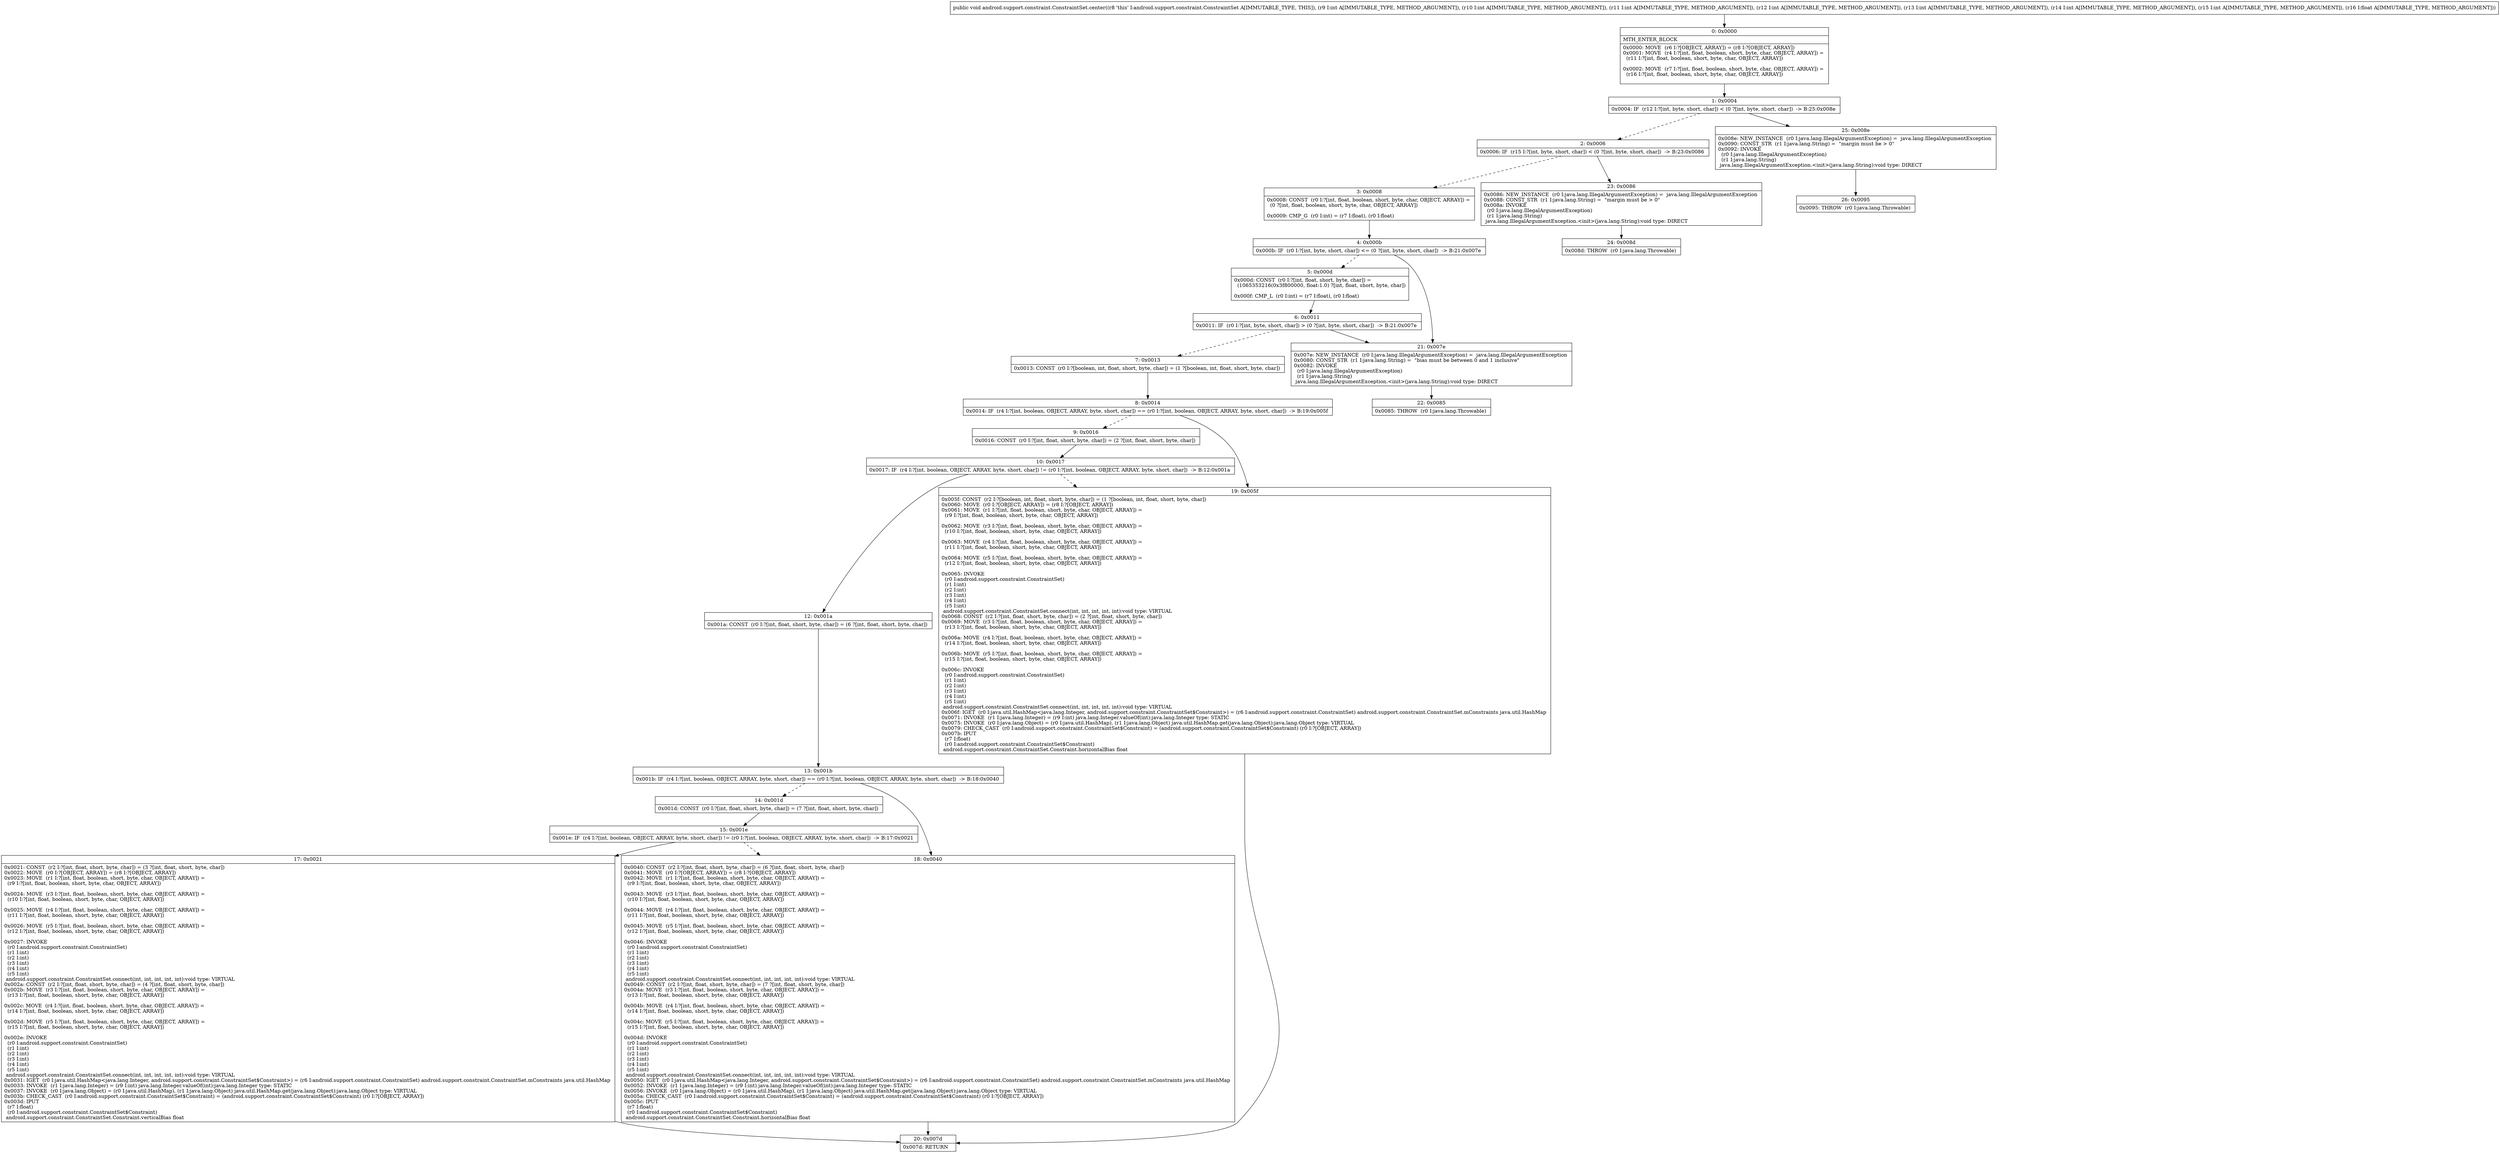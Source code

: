 digraph "CFG forandroid.support.constraint.ConstraintSet.center(IIIIIIIF)V" {
Node_0 [shape=record,label="{0\:\ 0x0000|MTH_ENTER_BLOCK\l|0x0000: MOVE  (r6 I:?[OBJECT, ARRAY]) = (r8 I:?[OBJECT, ARRAY]) \l0x0001: MOVE  (r4 I:?[int, float, boolean, short, byte, char, OBJECT, ARRAY]) = \l  (r11 I:?[int, float, boolean, short, byte, char, OBJECT, ARRAY])\l \l0x0002: MOVE  (r7 I:?[int, float, boolean, short, byte, char, OBJECT, ARRAY]) = \l  (r16 I:?[int, float, boolean, short, byte, char, OBJECT, ARRAY])\l \l}"];
Node_1 [shape=record,label="{1\:\ 0x0004|0x0004: IF  (r12 I:?[int, byte, short, char]) \< (0 ?[int, byte, short, char])  \-\> B:25:0x008e \l}"];
Node_2 [shape=record,label="{2\:\ 0x0006|0x0006: IF  (r15 I:?[int, byte, short, char]) \< (0 ?[int, byte, short, char])  \-\> B:23:0x0086 \l}"];
Node_3 [shape=record,label="{3\:\ 0x0008|0x0008: CONST  (r0 I:?[int, float, boolean, short, byte, char, OBJECT, ARRAY]) = \l  (0 ?[int, float, boolean, short, byte, char, OBJECT, ARRAY])\l \l0x0009: CMP_G  (r0 I:int) = (r7 I:float), (r0 I:float) \l}"];
Node_4 [shape=record,label="{4\:\ 0x000b|0x000b: IF  (r0 I:?[int, byte, short, char]) \<= (0 ?[int, byte, short, char])  \-\> B:21:0x007e \l}"];
Node_5 [shape=record,label="{5\:\ 0x000d|0x000d: CONST  (r0 I:?[int, float, short, byte, char]) = \l  (1065353216(0x3f800000, float:1.0) ?[int, float, short, byte, char])\l \l0x000f: CMP_L  (r0 I:int) = (r7 I:float), (r0 I:float) \l}"];
Node_6 [shape=record,label="{6\:\ 0x0011|0x0011: IF  (r0 I:?[int, byte, short, char]) \> (0 ?[int, byte, short, char])  \-\> B:21:0x007e \l}"];
Node_7 [shape=record,label="{7\:\ 0x0013|0x0013: CONST  (r0 I:?[boolean, int, float, short, byte, char]) = (1 ?[boolean, int, float, short, byte, char]) \l}"];
Node_8 [shape=record,label="{8\:\ 0x0014|0x0014: IF  (r4 I:?[int, boolean, OBJECT, ARRAY, byte, short, char]) == (r0 I:?[int, boolean, OBJECT, ARRAY, byte, short, char])  \-\> B:19:0x005f \l}"];
Node_9 [shape=record,label="{9\:\ 0x0016|0x0016: CONST  (r0 I:?[int, float, short, byte, char]) = (2 ?[int, float, short, byte, char]) \l}"];
Node_10 [shape=record,label="{10\:\ 0x0017|0x0017: IF  (r4 I:?[int, boolean, OBJECT, ARRAY, byte, short, char]) != (r0 I:?[int, boolean, OBJECT, ARRAY, byte, short, char])  \-\> B:12:0x001a \l}"];
Node_12 [shape=record,label="{12\:\ 0x001a|0x001a: CONST  (r0 I:?[int, float, short, byte, char]) = (6 ?[int, float, short, byte, char]) \l}"];
Node_13 [shape=record,label="{13\:\ 0x001b|0x001b: IF  (r4 I:?[int, boolean, OBJECT, ARRAY, byte, short, char]) == (r0 I:?[int, boolean, OBJECT, ARRAY, byte, short, char])  \-\> B:18:0x0040 \l}"];
Node_14 [shape=record,label="{14\:\ 0x001d|0x001d: CONST  (r0 I:?[int, float, short, byte, char]) = (7 ?[int, float, short, byte, char]) \l}"];
Node_15 [shape=record,label="{15\:\ 0x001e|0x001e: IF  (r4 I:?[int, boolean, OBJECT, ARRAY, byte, short, char]) != (r0 I:?[int, boolean, OBJECT, ARRAY, byte, short, char])  \-\> B:17:0x0021 \l}"];
Node_17 [shape=record,label="{17\:\ 0x0021|0x0021: CONST  (r2 I:?[int, float, short, byte, char]) = (3 ?[int, float, short, byte, char]) \l0x0022: MOVE  (r0 I:?[OBJECT, ARRAY]) = (r8 I:?[OBJECT, ARRAY]) \l0x0023: MOVE  (r1 I:?[int, float, boolean, short, byte, char, OBJECT, ARRAY]) = \l  (r9 I:?[int, float, boolean, short, byte, char, OBJECT, ARRAY])\l \l0x0024: MOVE  (r3 I:?[int, float, boolean, short, byte, char, OBJECT, ARRAY]) = \l  (r10 I:?[int, float, boolean, short, byte, char, OBJECT, ARRAY])\l \l0x0025: MOVE  (r4 I:?[int, float, boolean, short, byte, char, OBJECT, ARRAY]) = \l  (r11 I:?[int, float, boolean, short, byte, char, OBJECT, ARRAY])\l \l0x0026: MOVE  (r5 I:?[int, float, boolean, short, byte, char, OBJECT, ARRAY]) = \l  (r12 I:?[int, float, boolean, short, byte, char, OBJECT, ARRAY])\l \l0x0027: INVOKE  \l  (r0 I:android.support.constraint.ConstraintSet)\l  (r1 I:int)\l  (r2 I:int)\l  (r3 I:int)\l  (r4 I:int)\l  (r5 I:int)\l android.support.constraint.ConstraintSet.connect(int, int, int, int, int):void type: VIRTUAL \l0x002a: CONST  (r2 I:?[int, float, short, byte, char]) = (4 ?[int, float, short, byte, char]) \l0x002b: MOVE  (r3 I:?[int, float, boolean, short, byte, char, OBJECT, ARRAY]) = \l  (r13 I:?[int, float, boolean, short, byte, char, OBJECT, ARRAY])\l \l0x002c: MOVE  (r4 I:?[int, float, boolean, short, byte, char, OBJECT, ARRAY]) = \l  (r14 I:?[int, float, boolean, short, byte, char, OBJECT, ARRAY])\l \l0x002d: MOVE  (r5 I:?[int, float, boolean, short, byte, char, OBJECT, ARRAY]) = \l  (r15 I:?[int, float, boolean, short, byte, char, OBJECT, ARRAY])\l \l0x002e: INVOKE  \l  (r0 I:android.support.constraint.ConstraintSet)\l  (r1 I:int)\l  (r2 I:int)\l  (r3 I:int)\l  (r4 I:int)\l  (r5 I:int)\l android.support.constraint.ConstraintSet.connect(int, int, int, int, int):void type: VIRTUAL \l0x0031: IGET  (r0 I:java.util.HashMap\<java.lang.Integer, android.support.constraint.ConstraintSet$Constraint\>) = (r6 I:android.support.constraint.ConstraintSet) android.support.constraint.ConstraintSet.mConstraints java.util.HashMap \l0x0033: INVOKE  (r1 I:java.lang.Integer) = (r9 I:int) java.lang.Integer.valueOf(int):java.lang.Integer type: STATIC \l0x0037: INVOKE  (r0 I:java.lang.Object) = (r0 I:java.util.HashMap), (r1 I:java.lang.Object) java.util.HashMap.get(java.lang.Object):java.lang.Object type: VIRTUAL \l0x003b: CHECK_CAST  (r0 I:android.support.constraint.ConstraintSet$Constraint) = (android.support.constraint.ConstraintSet$Constraint) (r0 I:?[OBJECT, ARRAY]) \l0x003d: IPUT  \l  (r7 I:float)\l  (r0 I:android.support.constraint.ConstraintSet$Constraint)\l android.support.constraint.ConstraintSet.Constraint.verticalBias float \l}"];
Node_18 [shape=record,label="{18\:\ 0x0040|0x0040: CONST  (r2 I:?[int, float, short, byte, char]) = (6 ?[int, float, short, byte, char]) \l0x0041: MOVE  (r0 I:?[OBJECT, ARRAY]) = (r8 I:?[OBJECT, ARRAY]) \l0x0042: MOVE  (r1 I:?[int, float, boolean, short, byte, char, OBJECT, ARRAY]) = \l  (r9 I:?[int, float, boolean, short, byte, char, OBJECT, ARRAY])\l \l0x0043: MOVE  (r3 I:?[int, float, boolean, short, byte, char, OBJECT, ARRAY]) = \l  (r10 I:?[int, float, boolean, short, byte, char, OBJECT, ARRAY])\l \l0x0044: MOVE  (r4 I:?[int, float, boolean, short, byte, char, OBJECT, ARRAY]) = \l  (r11 I:?[int, float, boolean, short, byte, char, OBJECT, ARRAY])\l \l0x0045: MOVE  (r5 I:?[int, float, boolean, short, byte, char, OBJECT, ARRAY]) = \l  (r12 I:?[int, float, boolean, short, byte, char, OBJECT, ARRAY])\l \l0x0046: INVOKE  \l  (r0 I:android.support.constraint.ConstraintSet)\l  (r1 I:int)\l  (r2 I:int)\l  (r3 I:int)\l  (r4 I:int)\l  (r5 I:int)\l android.support.constraint.ConstraintSet.connect(int, int, int, int, int):void type: VIRTUAL \l0x0049: CONST  (r2 I:?[int, float, short, byte, char]) = (7 ?[int, float, short, byte, char]) \l0x004a: MOVE  (r3 I:?[int, float, boolean, short, byte, char, OBJECT, ARRAY]) = \l  (r13 I:?[int, float, boolean, short, byte, char, OBJECT, ARRAY])\l \l0x004b: MOVE  (r4 I:?[int, float, boolean, short, byte, char, OBJECT, ARRAY]) = \l  (r14 I:?[int, float, boolean, short, byte, char, OBJECT, ARRAY])\l \l0x004c: MOVE  (r5 I:?[int, float, boolean, short, byte, char, OBJECT, ARRAY]) = \l  (r15 I:?[int, float, boolean, short, byte, char, OBJECT, ARRAY])\l \l0x004d: INVOKE  \l  (r0 I:android.support.constraint.ConstraintSet)\l  (r1 I:int)\l  (r2 I:int)\l  (r3 I:int)\l  (r4 I:int)\l  (r5 I:int)\l android.support.constraint.ConstraintSet.connect(int, int, int, int, int):void type: VIRTUAL \l0x0050: IGET  (r0 I:java.util.HashMap\<java.lang.Integer, android.support.constraint.ConstraintSet$Constraint\>) = (r6 I:android.support.constraint.ConstraintSet) android.support.constraint.ConstraintSet.mConstraints java.util.HashMap \l0x0052: INVOKE  (r1 I:java.lang.Integer) = (r9 I:int) java.lang.Integer.valueOf(int):java.lang.Integer type: STATIC \l0x0056: INVOKE  (r0 I:java.lang.Object) = (r0 I:java.util.HashMap), (r1 I:java.lang.Object) java.util.HashMap.get(java.lang.Object):java.lang.Object type: VIRTUAL \l0x005a: CHECK_CAST  (r0 I:android.support.constraint.ConstraintSet$Constraint) = (android.support.constraint.ConstraintSet$Constraint) (r0 I:?[OBJECT, ARRAY]) \l0x005c: IPUT  \l  (r7 I:float)\l  (r0 I:android.support.constraint.ConstraintSet$Constraint)\l android.support.constraint.ConstraintSet.Constraint.horizontalBias float \l}"];
Node_19 [shape=record,label="{19\:\ 0x005f|0x005f: CONST  (r2 I:?[boolean, int, float, short, byte, char]) = (1 ?[boolean, int, float, short, byte, char]) \l0x0060: MOVE  (r0 I:?[OBJECT, ARRAY]) = (r8 I:?[OBJECT, ARRAY]) \l0x0061: MOVE  (r1 I:?[int, float, boolean, short, byte, char, OBJECT, ARRAY]) = \l  (r9 I:?[int, float, boolean, short, byte, char, OBJECT, ARRAY])\l \l0x0062: MOVE  (r3 I:?[int, float, boolean, short, byte, char, OBJECT, ARRAY]) = \l  (r10 I:?[int, float, boolean, short, byte, char, OBJECT, ARRAY])\l \l0x0063: MOVE  (r4 I:?[int, float, boolean, short, byte, char, OBJECT, ARRAY]) = \l  (r11 I:?[int, float, boolean, short, byte, char, OBJECT, ARRAY])\l \l0x0064: MOVE  (r5 I:?[int, float, boolean, short, byte, char, OBJECT, ARRAY]) = \l  (r12 I:?[int, float, boolean, short, byte, char, OBJECT, ARRAY])\l \l0x0065: INVOKE  \l  (r0 I:android.support.constraint.ConstraintSet)\l  (r1 I:int)\l  (r2 I:int)\l  (r3 I:int)\l  (r4 I:int)\l  (r5 I:int)\l android.support.constraint.ConstraintSet.connect(int, int, int, int, int):void type: VIRTUAL \l0x0068: CONST  (r2 I:?[int, float, short, byte, char]) = (2 ?[int, float, short, byte, char]) \l0x0069: MOVE  (r3 I:?[int, float, boolean, short, byte, char, OBJECT, ARRAY]) = \l  (r13 I:?[int, float, boolean, short, byte, char, OBJECT, ARRAY])\l \l0x006a: MOVE  (r4 I:?[int, float, boolean, short, byte, char, OBJECT, ARRAY]) = \l  (r14 I:?[int, float, boolean, short, byte, char, OBJECT, ARRAY])\l \l0x006b: MOVE  (r5 I:?[int, float, boolean, short, byte, char, OBJECT, ARRAY]) = \l  (r15 I:?[int, float, boolean, short, byte, char, OBJECT, ARRAY])\l \l0x006c: INVOKE  \l  (r0 I:android.support.constraint.ConstraintSet)\l  (r1 I:int)\l  (r2 I:int)\l  (r3 I:int)\l  (r4 I:int)\l  (r5 I:int)\l android.support.constraint.ConstraintSet.connect(int, int, int, int, int):void type: VIRTUAL \l0x006f: IGET  (r0 I:java.util.HashMap\<java.lang.Integer, android.support.constraint.ConstraintSet$Constraint\>) = (r6 I:android.support.constraint.ConstraintSet) android.support.constraint.ConstraintSet.mConstraints java.util.HashMap \l0x0071: INVOKE  (r1 I:java.lang.Integer) = (r9 I:int) java.lang.Integer.valueOf(int):java.lang.Integer type: STATIC \l0x0075: INVOKE  (r0 I:java.lang.Object) = (r0 I:java.util.HashMap), (r1 I:java.lang.Object) java.util.HashMap.get(java.lang.Object):java.lang.Object type: VIRTUAL \l0x0079: CHECK_CAST  (r0 I:android.support.constraint.ConstraintSet$Constraint) = (android.support.constraint.ConstraintSet$Constraint) (r0 I:?[OBJECT, ARRAY]) \l0x007b: IPUT  \l  (r7 I:float)\l  (r0 I:android.support.constraint.ConstraintSet$Constraint)\l android.support.constraint.ConstraintSet.Constraint.horizontalBias float \l}"];
Node_20 [shape=record,label="{20\:\ 0x007d|0x007d: RETURN   \l}"];
Node_21 [shape=record,label="{21\:\ 0x007e|0x007e: NEW_INSTANCE  (r0 I:java.lang.IllegalArgumentException) =  java.lang.IllegalArgumentException \l0x0080: CONST_STR  (r1 I:java.lang.String) =  \"bias must be between 0 and 1 inclusive\" \l0x0082: INVOKE  \l  (r0 I:java.lang.IllegalArgumentException)\l  (r1 I:java.lang.String)\l java.lang.IllegalArgumentException.\<init\>(java.lang.String):void type: DIRECT \l}"];
Node_22 [shape=record,label="{22\:\ 0x0085|0x0085: THROW  (r0 I:java.lang.Throwable) \l}"];
Node_23 [shape=record,label="{23\:\ 0x0086|0x0086: NEW_INSTANCE  (r0 I:java.lang.IllegalArgumentException) =  java.lang.IllegalArgumentException \l0x0088: CONST_STR  (r1 I:java.lang.String) =  \"margin must be \> 0\" \l0x008a: INVOKE  \l  (r0 I:java.lang.IllegalArgumentException)\l  (r1 I:java.lang.String)\l java.lang.IllegalArgumentException.\<init\>(java.lang.String):void type: DIRECT \l}"];
Node_24 [shape=record,label="{24\:\ 0x008d|0x008d: THROW  (r0 I:java.lang.Throwable) \l}"];
Node_25 [shape=record,label="{25\:\ 0x008e|0x008e: NEW_INSTANCE  (r0 I:java.lang.IllegalArgumentException) =  java.lang.IllegalArgumentException \l0x0090: CONST_STR  (r1 I:java.lang.String) =  \"margin must be \> 0\" \l0x0092: INVOKE  \l  (r0 I:java.lang.IllegalArgumentException)\l  (r1 I:java.lang.String)\l java.lang.IllegalArgumentException.\<init\>(java.lang.String):void type: DIRECT \l}"];
Node_26 [shape=record,label="{26\:\ 0x0095|0x0095: THROW  (r0 I:java.lang.Throwable) \l}"];
MethodNode[shape=record,label="{public void android.support.constraint.ConstraintSet.center((r8 'this' I:android.support.constraint.ConstraintSet A[IMMUTABLE_TYPE, THIS]), (r9 I:int A[IMMUTABLE_TYPE, METHOD_ARGUMENT]), (r10 I:int A[IMMUTABLE_TYPE, METHOD_ARGUMENT]), (r11 I:int A[IMMUTABLE_TYPE, METHOD_ARGUMENT]), (r12 I:int A[IMMUTABLE_TYPE, METHOD_ARGUMENT]), (r13 I:int A[IMMUTABLE_TYPE, METHOD_ARGUMENT]), (r14 I:int A[IMMUTABLE_TYPE, METHOD_ARGUMENT]), (r15 I:int A[IMMUTABLE_TYPE, METHOD_ARGUMENT]), (r16 I:float A[IMMUTABLE_TYPE, METHOD_ARGUMENT])) }"];
MethodNode -> Node_0;
Node_0 -> Node_1;
Node_1 -> Node_2[style=dashed];
Node_1 -> Node_25;
Node_2 -> Node_3[style=dashed];
Node_2 -> Node_23;
Node_3 -> Node_4;
Node_4 -> Node_5[style=dashed];
Node_4 -> Node_21;
Node_5 -> Node_6;
Node_6 -> Node_7[style=dashed];
Node_6 -> Node_21;
Node_7 -> Node_8;
Node_8 -> Node_9[style=dashed];
Node_8 -> Node_19;
Node_9 -> Node_10;
Node_10 -> Node_12;
Node_10 -> Node_19[style=dashed];
Node_12 -> Node_13;
Node_13 -> Node_14[style=dashed];
Node_13 -> Node_18;
Node_14 -> Node_15;
Node_15 -> Node_17;
Node_15 -> Node_18[style=dashed];
Node_17 -> Node_20;
Node_18 -> Node_20;
Node_19 -> Node_20;
Node_21 -> Node_22;
Node_23 -> Node_24;
Node_25 -> Node_26;
}

